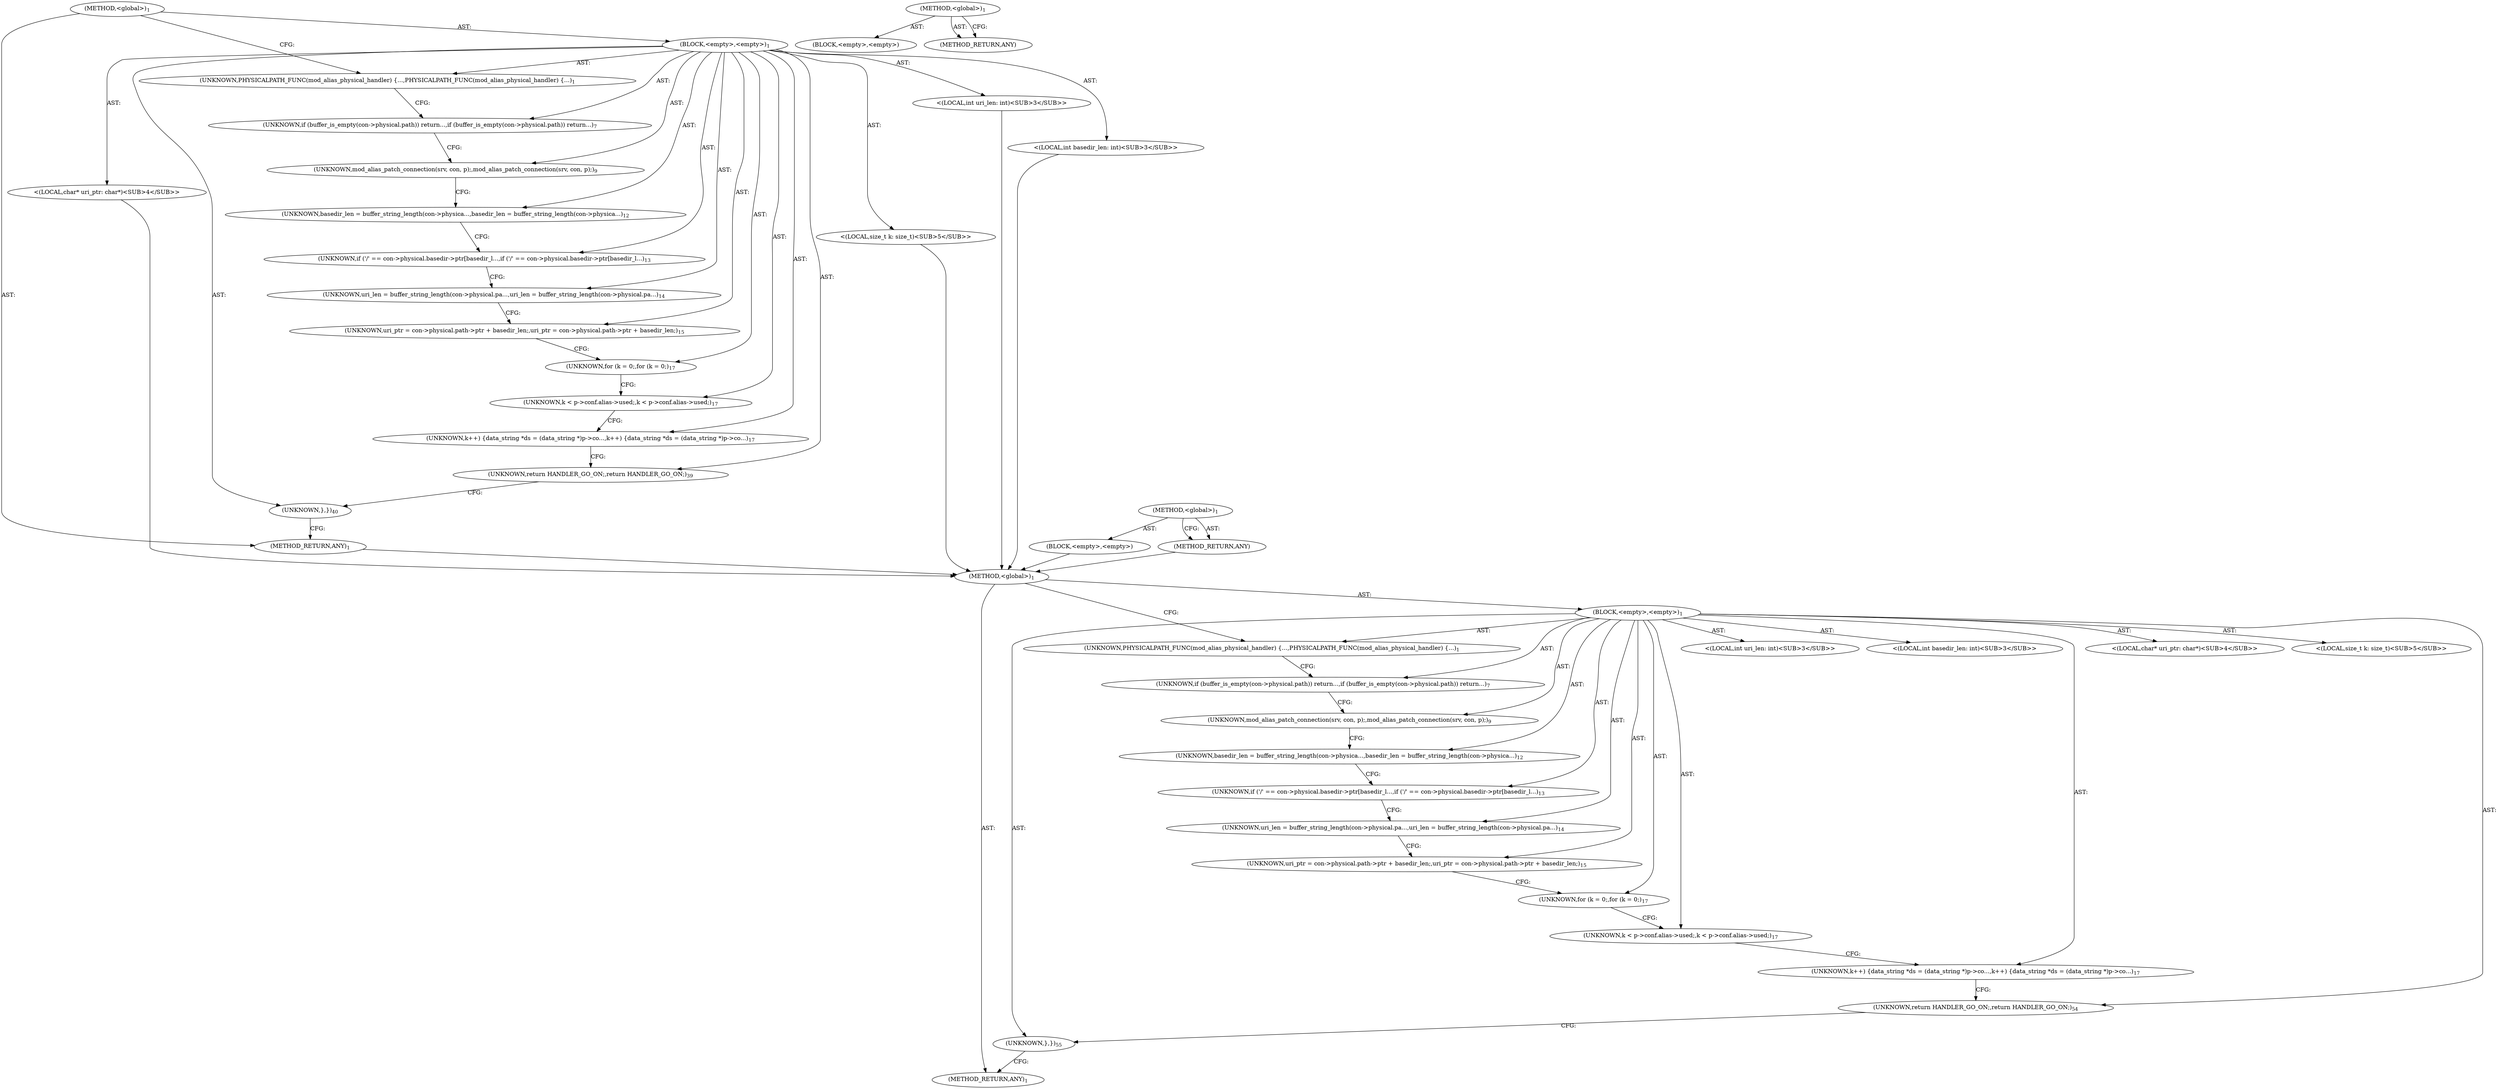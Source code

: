 digraph "&lt;global&gt;" {
vulnerable_6 [label=<(METHOD,&lt;global&gt;)<SUB>1</SUB>>];
vulnerable_7 [label=<(BLOCK,&lt;empty&gt;,&lt;empty&gt;)<SUB>1</SUB>>];
vulnerable_8 [label=<(UNKNOWN,PHYSICALPATH_FUNC(mod_alias_physical_handler) {...,PHYSICALPATH_FUNC(mod_alias_physical_handler) {...)<SUB>1</SUB>>];
vulnerable_9 [label="<(LOCAL,int uri_len: int)<SUB>3</SUB>>"];
vulnerable_10 [label="<(LOCAL,int basedir_len: int)<SUB>3</SUB>>"];
vulnerable_11 [label="<(LOCAL,char* uri_ptr: char*)<SUB>4</SUB>>"];
vulnerable_12 [label="<(LOCAL,size_t k: size_t)<SUB>5</SUB>>"];
vulnerable_13 [label=<(UNKNOWN,if (buffer_is_empty(con-&gt;physical.path)) return...,if (buffer_is_empty(con-&gt;physical.path)) return...)<SUB>7</SUB>>];
vulnerable_14 [label=<(UNKNOWN,mod_alias_patch_connection(srv, con, p);,mod_alias_patch_connection(srv, con, p);)<SUB>9</SUB>>];
vulnerable_15 [label=<(UNKNOWN,basedir_len = buffer_string_length(con-&gt;physica...,basedir_len = buffer_string_length(con-&gt;physica...)<SUB>12</SUB>>];
vulnerable_16 [label=<(UNKNOWN,if ('/' == con-&gt;physical.basedir-&gt;ptr[basedir_l...,if ('/' == con-&gt;physical.basedir-&gt;ptr[basedir_l...)<SUB>13</SUB>>];
vulnerable_17 [label=<(UNKNOWN,uri_len = buffer_string_length(con-&gt;physical.pa...,uri_len = buffer_string_length(con-&gt;physical.pa...)<SUB>14</SUB>>];
vulnerable_18 [label=<(UNKNOWN,uri_ptr = con-&gt;physical.path-&gt;ptr + basedir_len;,uri_ptr = con-&gt;physical.path-&gt;ptr + basedir_len;)<SUB>15</SUB>>];
vulnerable_19 [label=<(UNKNOWN,for (k = 0;,for (k = 0;)<SUB>17</SUB>>];
vulnerable_20 [label=<(UNKNOWN,k &lt; p-&gt;conf.alias-&gt;used;,k &lt; p-&gt;conf.alias-&gt;used;)<SUB>17</SUB>>];
vulnerable_21 [label=<(UNKNOWN,k++) {
		data_string *ds = (data_string *)p-&gt;co...,k++) {
		data_string *ds = (data_string *)p-&gt;co...)<SUB>17</SUB>>];
vulnerable_22 [label=<(UNKNOWN,return HANDLER_GO_ON;,return HANDLER_GO_ON;)<SUB>39</SUB>>];
vulnerable_23 [label=<(UNKNOWN,},})<SUB>40</SUB>>];
vulnerable_24 [label=<(METHOD_RETURN,ANY)<SUB>1</SUB>>];
vulnerable_35 [label=<(METHOD,&lt;global&gt;)<SUB>1</SUB>>];
vulnerable_36 [label=<(BLOCK,&lt;empty&gt;,&lt;empty&gt;)>];
vulnerable_37 [label=<(METHOD_RETURN,ANY)>];
fixed_6 [label=<(METHOD,&lt;global&gt;)<SUB>1</SUB>>];
fixed_7 [label=<(BLOCK,&lt;empty&gt;,&lt;empty&gt;)<SUB>1</SUB>>];
fixed_8 [label=<(UNKNOWN,PHYSICALPATH_FUNC(mod_alias_physical_handler) {...,PHYSICALPATH_FUNC(mod_alias_physical_handler) {...)<SUB>1</SUB>>];
fixed_9 [label="<(LOCAL,int uri_len: int)<SUB>3</SUB>>"];
fixed_10 [label="<(LOCAL,int basedir_len: int)<SUB>3</SUB>>"];
fixed_11 [label="<(LOCAL,char* uri_ptr: char*)<SUB>4</SUB>>"];
fixed_12 [label="<(LOCAL,size_t k: size_t)<SUB>5</SUB>>"];
fixed_13 [label=<(UNKNOWN,if (buffer_is_empty(con-&gt;physical.path)) return...,if (buffer_is_empty(con-&gt;physical.path)) return...)<SUB>7</SUB>>];
fixed_14 [label=<(UNKNOWN,mod_alias_patch_connection(srv, con, p);,mod_alias_patch_connection(srv, con, p);)<SUB>9</SUB>>];
fixed_15 [label=<(UNKNOWN,basedir_len = buffer_string_length(con-&gt;physica...,basedir_len = buffer_string_length(con-&gt;physica...)<SUB>12</SUB>>];
fixed_16 [label=<(UNKNOWN,if ('/' == con-&gt;physical.basedir-&gt;ptr[basedir_l...,if ('/' == con-&gt;physical.basedir-&gt;ptr[basedir_l...)<SUB>13</SUB>>];
fixed_17 [label=<(UNKNOWN,uri_len = buffer_string_length(con-&gt;physical.pa...,uri_len = buffer_string_length(con-&gt;physical.pa...)<SUB>14</SUB>>];
fixed_18 [label=<(UNKNOWN,uri_ptr = con-&gt;physical.path-&gt;ptr + basedir_len;,uri_ptr = con-&gt;physical.path-&gt;ptr + basedir_len;)<SUB>15</SUB>>];
fixed_19 [label=<(UNKNOWN,for (k = 0;,for (k = 0;)<SUB>17</SUB>>];
fixed_20 [label=<(UNKNOWN,k &lt; p-&gt;conf.alias-&gt;used;,k &lt; p-&gt;conf.alias-&gt;used;)<SUB>17</SUB>>];
fixed_21 [label=<(UNKNOWN,k++) {
		data_string *ds = (data_string *)p-&gt;co...,k++) {
		data_string *ds = (data_string *)p-&gt;co...)<SUB>17</SUB>>];
fixed_22 [label=<(UNKNOWN,return HANDLER_GO_ON;,return HANDLER_GO_ON;)<SUB>54</SUB>>];
fixed_23 [label=<(UNKNOWN,},})<SUB>55</SUB>>];
fixed_24 [label=<(METHOD_RETURN,ANY)<SUB>1</SUB>>];
fixed_35 [label=<(METHOD,&lt;global&gt;)<SUB>1</SUB>>];
fixed_36 [label=<(BLOCK,&lt;empty&gt;,&lt;empty&gt;)>];
fixed_37 [label=<(METHOD_RETURN,ANY)>];
vulnerable_6 -> vulnerable_7  [key=0, label="AST: "];
vulnerable_6 -> vulnerable_24  [key=0, label="AST: "];
vulnerable_6 -> vulnerable_8  [key=0, label="CFG: "];
vulnerable_7 -> vulnerable_8  [key=0, label="AST: "];
vulnerable_7 -> vulnerable_9  [key=0, label="AST: "];
vulnerable_7 -> vulnerable_10  [key=0, label="AST: "];
vulnerable_7 -> vulnerable_11  [key=0, label="AST: "];
vulnerable_7 -> vulnerable_12  [key=0, label="AST: "];
vulnerable_7 -> vulnerable_13  [key=0, label="AST: "];
vulnerable_7 -> vulnerable_14  [key=0, label="AST: "];
vulnerable_7 -> vulnerable_15  [key=0, label="AST: "];
vulnerable_7 -> vulnerable_16  [key=0, label="AST: "];
vulnerable_7 -> vulnerable_17  [key=0, label="AST: "];
vulnerable_7 -> vulnerable_18  [key=0, label="AST: "];
vulnerable_7 -> vulnerable_19  [key=0, label="AST: "];
vulnerable_7 -> vulnerable_20  [key=0, label="AST: "];
vulnerable_7 -> vulnerable_21  [key=0, label="AST: "];
vulnerable_7 -> vulnerable_22  [key=0, label="AST: "];
vulnerable_7 -> vulnerable_23  [key=0, label="AST: "];
vulnerable_8 -> vulnerable_13  [key=0, label="CFG: "];
vulnerable_9 -> fixed_6  [key=0];
vulnerable_10 -> fixed_6  [key=0];
vulnerable_11 -> fixed_6  [key=0];
vulnerable_12 -> fixed_6  [key=0];
vulnerable_13 -> vulnerable_14  [key=0, label="CFG: "];
vulnerable_14 -> vulnerable_15  [key=0, label="CFG: "];
vulnerable_15 -> vulnerable_16  [key=0, label="CFG: "];
vulnerable_16 -> vulnerable_17  [key=0, label="CFG: "];
vulnerable_17 -> vulnerable_18  [key=0, label="CFG: "];
vulnerable_18 -> vulnerable_19  [key=0, label="CFG: "];
vulnerable_19 -> vulnerable_20  [key=0, label="CFG: "];
vulnerable_20 -> vulnerable_21  [key=0, label="CFG: "];
vulnerable_21 -> vulnerable_22  [key=0, label="CFG: "];
vulnerable_22 -> vulnerable_23  [key=0, label="CFG: "];
vulnerable_23 -> vulnerable_24  [key=0, label="CFG: "];
vulnerable_24 -> fixed_6  [key=0];
vulnerable_35 -> vulnerable_36  [key=0, label="AST: "];
vulnerable_35 -> vulnerable_37  [key=0, label="AST: "];
vulnerable_35 -> vulnerable_37  [key=1, label="CFG: "];
vulnerable_36 -> fixed_6  [key=0];
vulnerable_37 -> fixed_6  [key=0];
fixed_6 -> fixed_7  [key=0, label="AST: "];
fixed_6 -> fixed_24  [key=0, label="AST: "];
fixed_6 -> fixed_8  [key=0, label="CFG: "];
fixed_7 -> fixed_8  [key=0, label="AST: "];
fixed_7 -> fixed_9  [key=0, label="AST: "];
fixed_7 -> fixed_10  [key=0, label="AST: "];
fixed_7 -> fixed_11  [key=0, label="AST: "];
fixed_7 -> fixed_12  [key=0, label="AST: "];
fixed_7 -> fixed_13  [key=0, label="AST: "];
fixed_7 -> fixed_14  [key=0, label="AST: "];
fixed_7 -> fixed_15  [key=0, label="AST: "];
fixed_7 -> fixed_16  [key=0, label="AST: "];
fixed_7 -> fixed_17  [key=0, label="AST: "];
fixed_7 -> fixed_18  [key=0, label="AST: "];
fixed_7 -> fixed_19  [key=0, label="AST: "];
fixed_7 -> fixed_20  [key=0, label="AST: "];
fixed_7 -> fixed_21  [key=0, label="AST: "];
fixed_7 -> fixed_22  [key=0, label="AST: "];
fixed_7 -> fixed_23  [key=0, label="AST: "];
fixed_8 -> fixed_13  [key=0, label="CFG: "];
fixed_13 -> fixed_14  [key=0, label="CFG: "];
fixed_14 -> fixed_15  [key=0, label="CFG: "];
fixed_15 -> fixed_16  [key=0, label="CFG: "];
fixed_16 -> fixed_17  [key=0, label="CFG: "];
fixed_17 -> fixed_18  [key=0, label="CFG: "];
fixed_18 -> fixed_19  [key=0, label="CFG: "];
fixed_19 -> fixed_20  [key=0, label="CFG: "];
fixed_20 -> fixed_21  [key=0, label="CFG: "];
fixed_21 -> fixed_22  [key=0, label="CFG: "];
fixed_22 -> fixed_23  [key=0, label="CFG: "];
fixed_23 -> fixed_24  [key=0, label="CFG: "];
fixed_35 -> fixed_36  [key=0, label="AST: "];
fixed_35 -> fixed_37  [key=0, label="AST: "];
fixed_35 -> fixed_37  [key=1, label="CFG: "];
}
